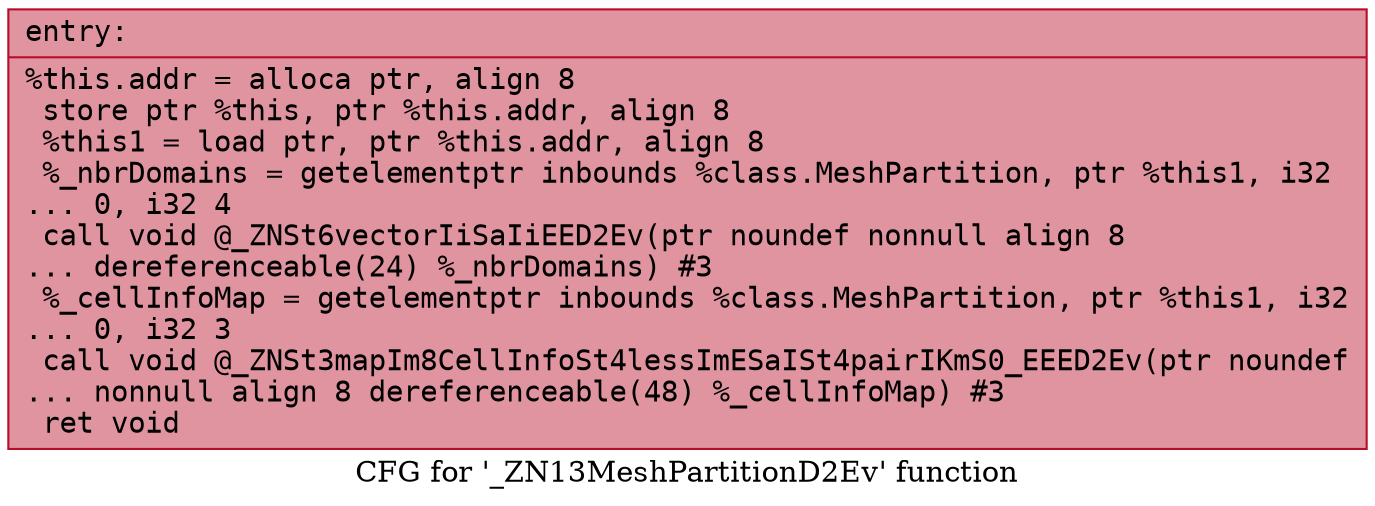 digraph "CFG for '_ZN13MeshPartitionD2Ev' function" {
	label="CFG for '_ZN13MeshPartitionD2Ev' function";

	Node0x55dab4796200 [shape=record,color="#b70d28ff", style=filled, fillcolor="#b70d2870" fontname="Courier",label="{entry:\l|  %this.addr = alloca ptr, align 8\l  store ptr %this, ptr %this.addr, align 8\l  %this1 = load ptr, ptr %this.addr, align 8\l  %_nbrDomains = getelementptr inbounds %class.MeshPartition, ptr %this1, i32\l... 0, i32 4\l  call void @_ZNSt6vectorIiSaIiEED2Ev(ptr noundef nonnull align 8\l... dereferenceable(24) %_nbrDomains) #3\l  %_cellInfoMap = getelementptr inbounds %class.MeshPartition, ptr %this1, i32\l... 0, i32 3\l  call void @_ZNSt3mapIm8CellInfoSt4lessImESaISt4pairIKmS0_EEED2Ev(ptr noundef\l... nonnull align 8 dereferenceable(48) %_cellInfoMap) #3\l  ret void\l}"];
}
